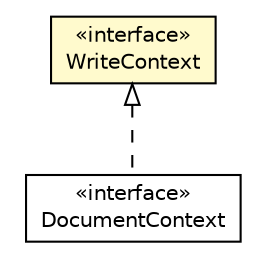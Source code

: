 #!/usr/local/bin/dot
#
# Class diagram 
# Generated by UMLGraph version R5_6-24-gf6e263 (http://www.umlgraph.org/)
#

digraph G {
	edge [fontname="Helvetica",fontsize=10,labelfontname="Helvetica",labelfontsize=10];
	node [fontname="Helvetica",fontsize=10,shape=plaintext];
	nodesep=0.25;
	ranksep=0.5;
	// net.trajano.doxdb.jsonpath.DocumentContext
	c5127 [label=<<table title="net.trajano.doxdb.jsonpath.DocumentContext" border="0" cellborder="1" cellspacing="0" cellpadding="2" port="p" href="./DocumentContext.html">
		<tr><td><table border="0" cellspacing="0" cellpadding="1">
<tr><td align="center" balign="center"> &#171;interface&#187; </td></tr>
<tr><td align="center" balign="center"> DocumentContext </td></tr>
		</table></td></tr>
		</table>>, URL="./DocumentContext.html", fontname="Helvetica", fontcolor="black", fontsize=10.0];
	// net.trajano.doxdb.jsonpath.WriteContext
	c5137 [label=<<table title="net.trajano.doxdb.jsonpath.WriteContext" border="0" cellborder="1" cellspacing="0" cellpadding="2" port="p" bgcolor="lemonChiffon" href="./WriteContext.html">
		<tr><td><table border="0" cellspacing="0" cellpadding="1">
<tr><td align="center" balign="center"> &#171;interface&#187; </td></tr>
<tr><td align="center" balign="center"> WriteContext </td></tr>
		</table></td></tr>
		</table>>, URL="./WriteContext.html", fontname="Helvetica", fontcolor="black", fontsize=10.0];
	//net.trajano.doxdb.jsonpath.DocumentContext implements net.trajano.doxdb.jsonpath.WriteContext
	c5137:p -> c5127:p [dir=back,arrowtail=empty,style=dashed];
}

